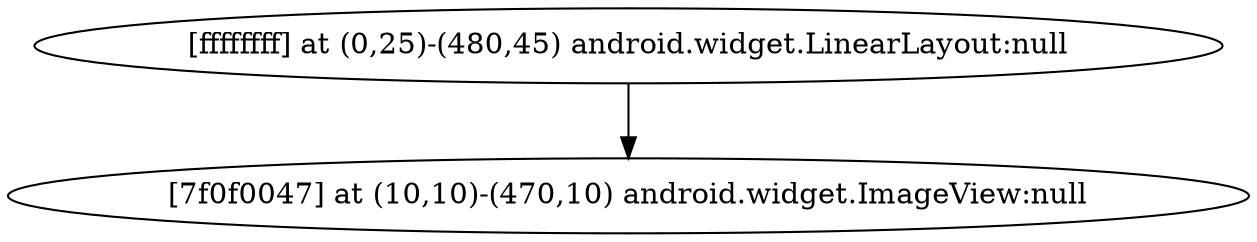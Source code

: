 strict digraph G {
  1 [ label="[ffffffff] at (0,25)-(480,45) android.widget.LinearLayout:null" ];
  2 [ label="[7f0f0047] at (10,10)-(470,10) android.widget.ImageView:null" ];
  1 -> 2;
}
